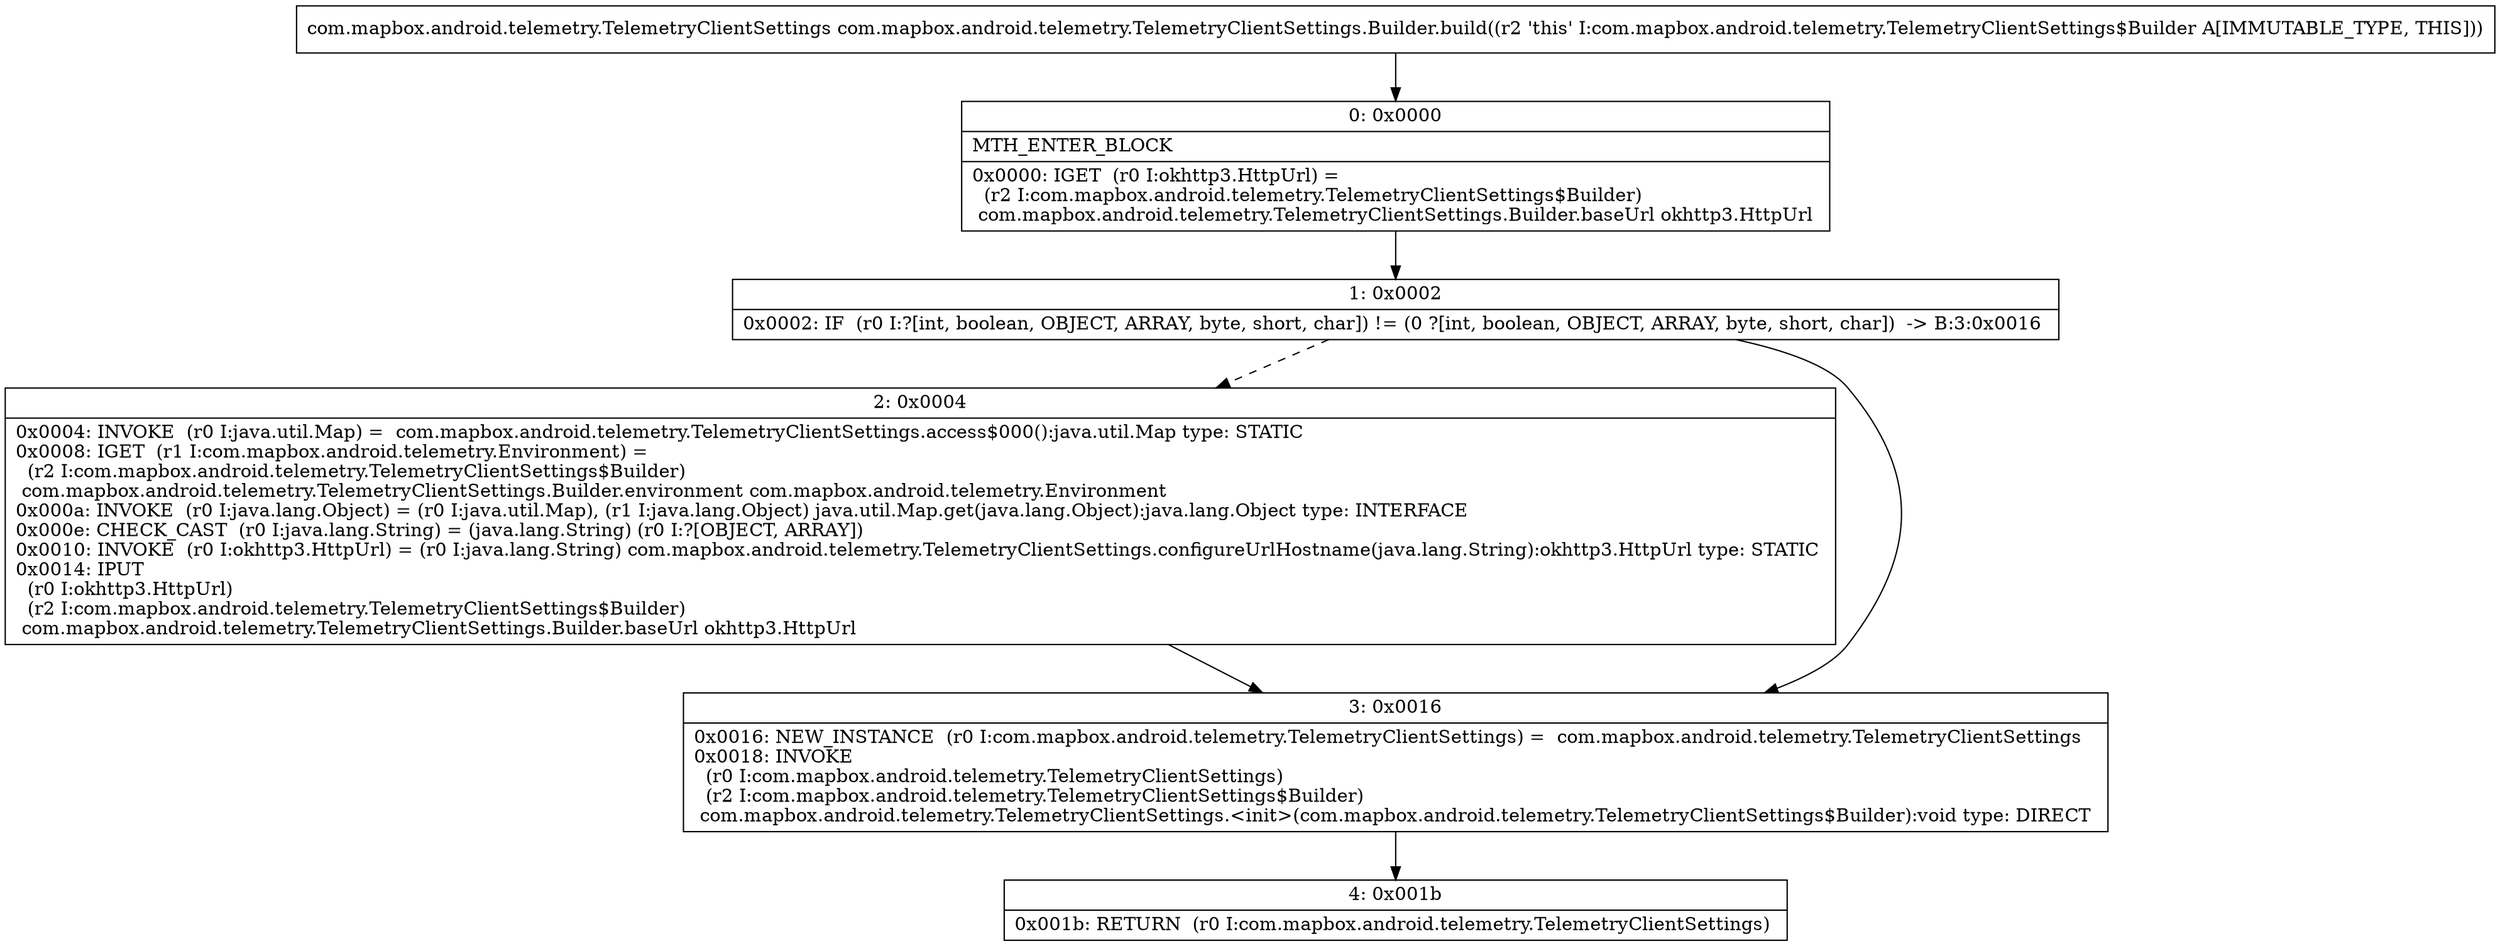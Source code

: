 digraph "CFG forcom.mapbox.android.telemetry.TelemetryClientSettings.Builder.build()Lcom\/mapbox\/android\/telemetry\/TelemetryClientSettings;" {
Node_0 [shape=record,label="{0\:\ 0x0000|MTH_ENTER_BLOCK\l|0x0000: IGET  (r0 I:okhttp3.HttpUrl) = \l  (r2 I:com.mapbox.android.telemetry.TelemetryClientSettings$Builder)\l com.mapbox.android.telemetry.TelemetryClientSettings.Builder.baseUrl okhttp3.HttpUrl \l}"];
Node_1 [shape=record,label="{1\:\ 0x0002|0x0002: IF  (r0 I:?[int, boolean, OBJECT, ARRAY, byte, short, char]) != (0 ?[int, boolean, OBJECT, ARRAY, byte, short, char])  \-\> B:3:0x0016 \l}"];
Node_2 [shape=record,label="{2\:\ 0x0004|0x0004: INVOKE  (r0 I:java.util.Map) =  com.mapbox.android.telemetry.TelemetryClientSettings.access$000():java.util.Map type: STATIC \l0x0008: IGET  (r1 I:com.mapbox.android.telemetry.Environment) = \l  (r2 I:com.mapbox.android.telemetry.TelemetryClientSettings$Builder)\l com.mapbox.android.telemetry.TelemetryClientSettings.Builder.environment com.mapbox.android.telemetry.Environment \l0x000a: INVOKE  (r0 I:java.lang.Object) = (r0 I:java.util.Map), (r1 I:java.lang.Object) java.util.Map.get(java.lang.Object):java.lang.Object type: INTERFACE \l0x000e: CHECK_CAST  (r0 I:java.lang.String) = (java.lang.String) (r0 I:?[OBJECT, ARRAY]) \l0x0010: INVOKE  (r0 I:okhttp3.HttpUrl) = (r0 I:java.lang.String) com.mapbox.android.telemetry.TelemetryClientSettings.configureUrlHostname(java.lang.String):okhttp3.HttpUrl type: STATIC \l0x0014: IPUT  \l  (r0 I:okhttp3.HttpUrl)\l  (r2 I:com.mapbox.android.telemetry.TelemetryClientSettings$Builder)\l com.mapbox.android.telemetry.TelemetryClientSettings.Builder.baseUrl okhttp3.HttpUrl \l}"];
Node_3 [shape=record,label="{3\:\ 0x0016|0x0016: NEW_INSTANCE  (r0 I:com.mapbox.android.telemetry.TelemetryClientSettings) =  com.mapbox.android.telemetry.TelemetryClientSettings \l0x0018: INVOKE  \l  (r0 I:com.mapbox.android.telemetry.TelemetryClientSettings)\l  (r2 I:com.mapbox.android.telemetry.TelemetryClientSettings$Builder)\l com.mapbox.android.telemetry.TelemetryClientSettings.\<init\>(com.mapbox.android.telemetry.TelemetryClientSettings$Builder):void type: DIRECT \l}"];
Node_4 [shape=record,label="{4\:\ 0x001b|0x001b: RETURN  (r0 I:com.mapbox.android.telemetry.TelemetryClientSettings) \l}"];
MethodNode[shape=record,label="{com.mapbox.android.telemetry.TelemetryClientSettings com.mapbox.android.telemetry.TelemetryClientSettings.Builder.build((r2 'this' I:com.mapbox.android.telemetry.TelemetryClientSettings$Builder A[IMMUTABLE_TYPE, THIS])) }"];
MethodNode -> Node_0;
Node_0 -> Node_1;
Node_1 -> Node_2[style=dashed];
Node_1 -> Node_3;
Node_2 -> Node_3;
Node_3 -> Node_4;
}

